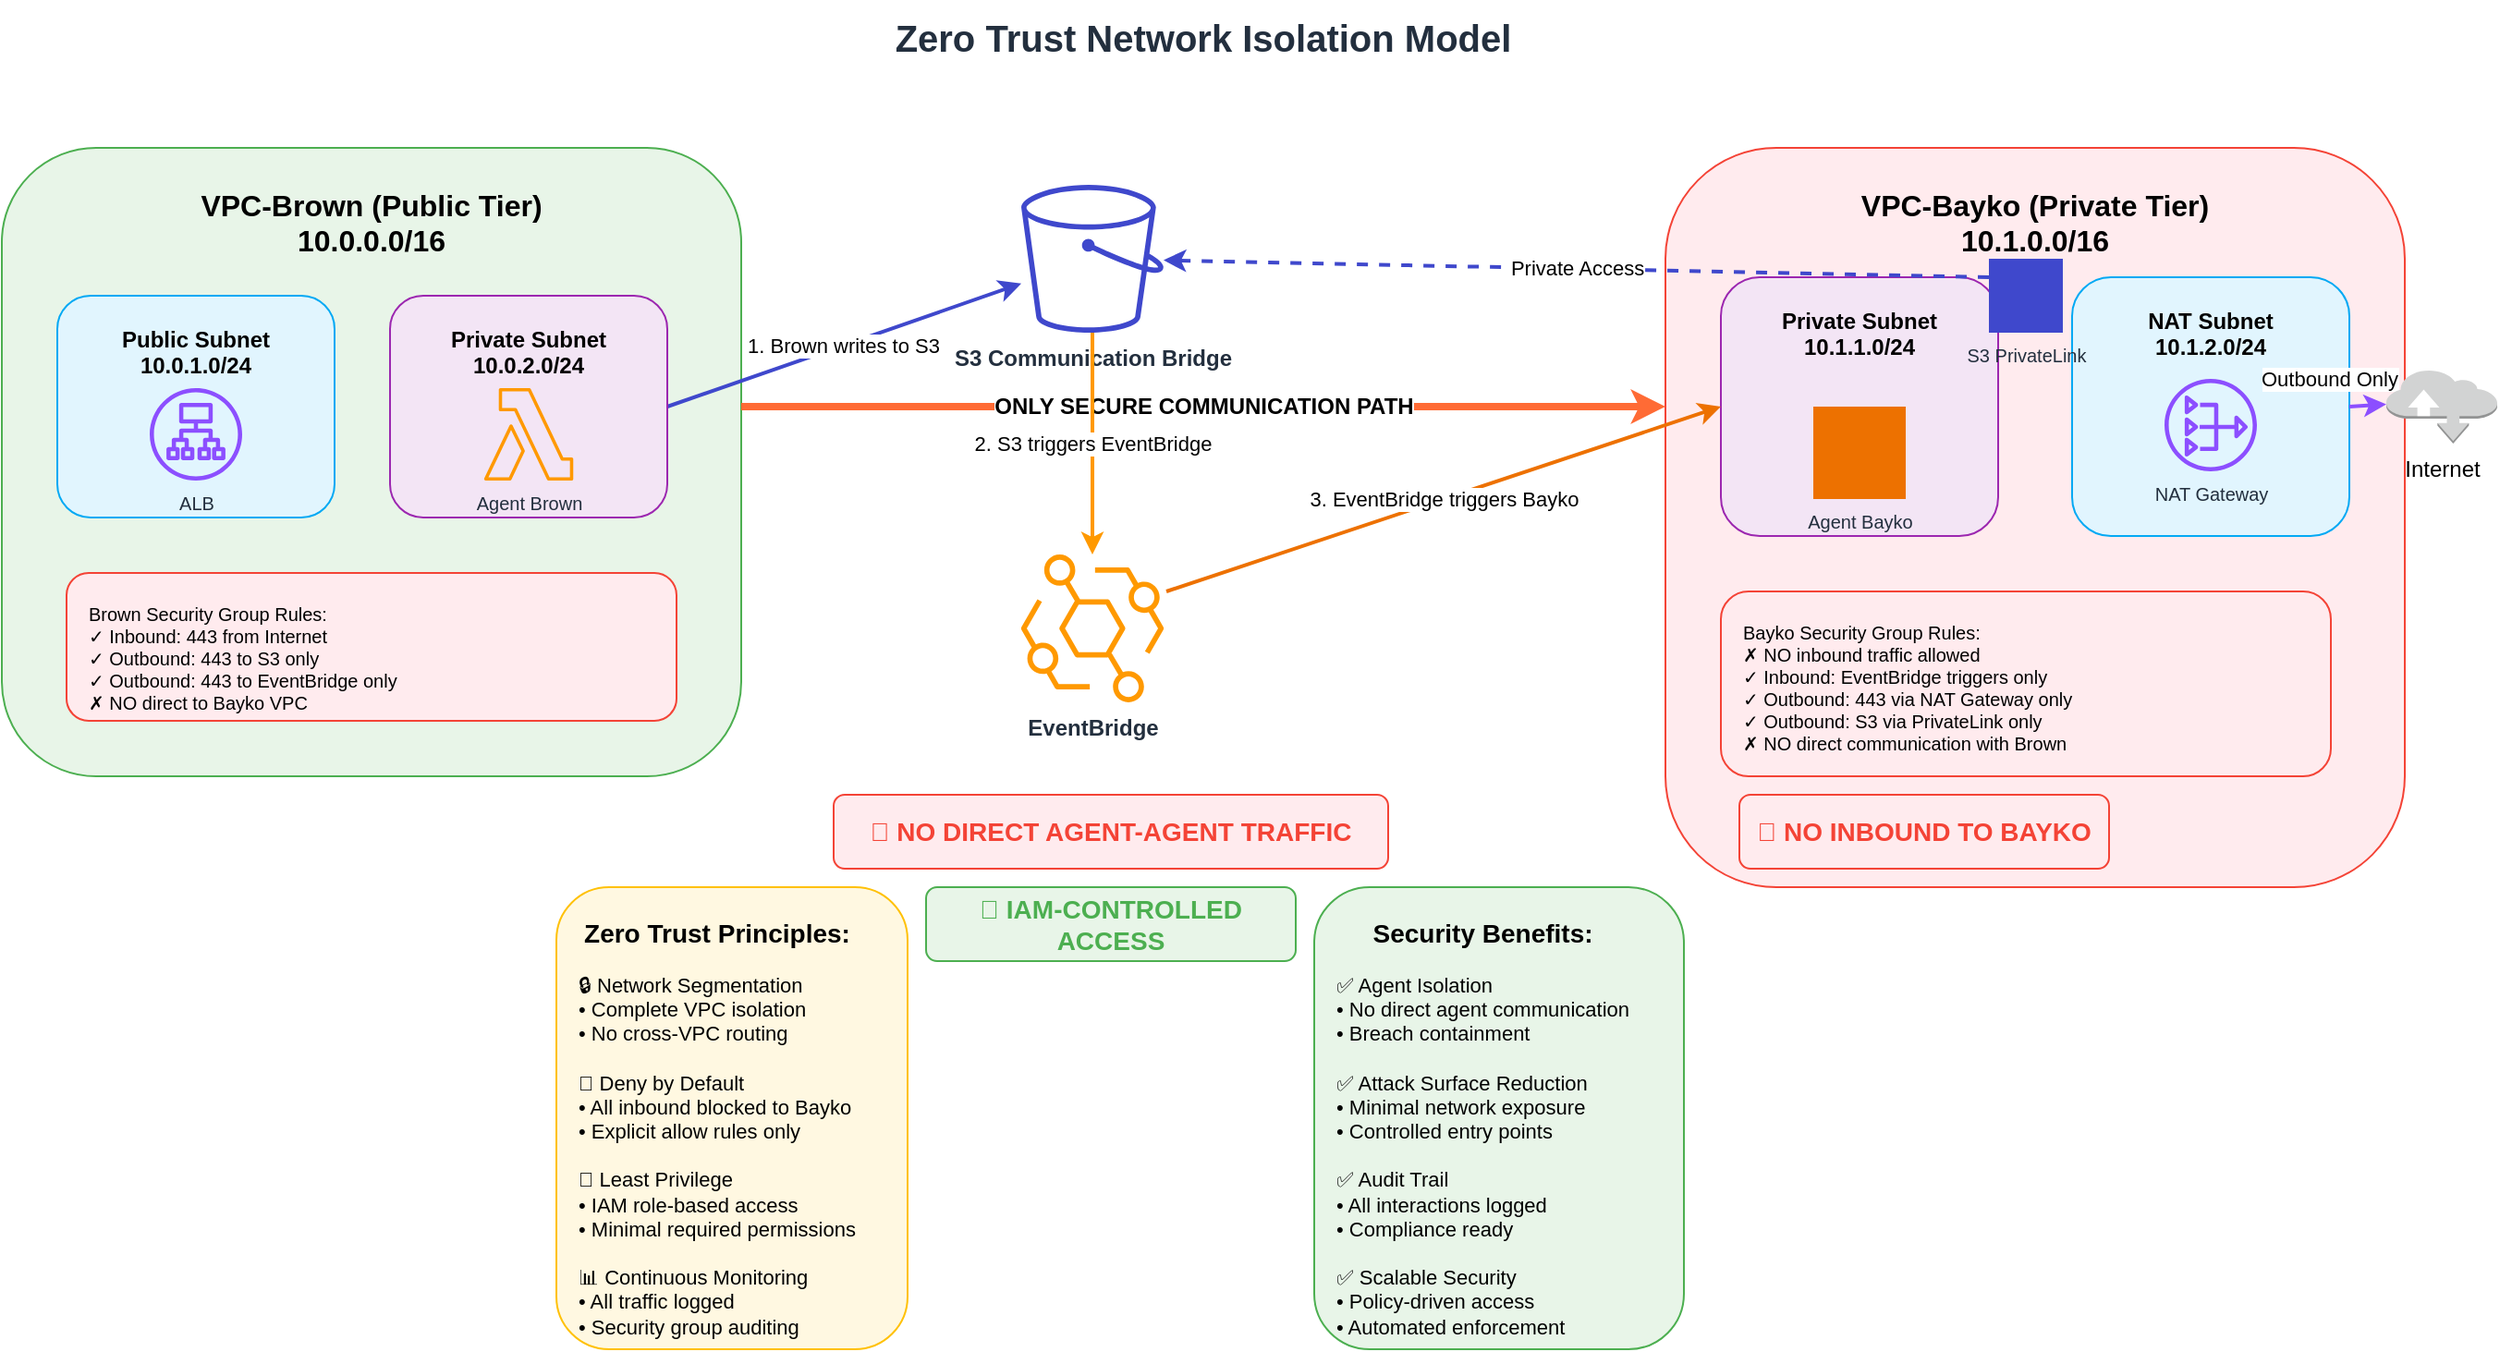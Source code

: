 <mxfile version="28.0.6">
  <diagram name="Zero Trust Network Isolation" id="zero-trust">
    <mxGraphModel dx="1640" dy="1002" grid="1" gridSize="10" guides="1" tooltips="1" connect="1" arrows="1" fold="1" page="1" pageScale="1" pageWidth="1400" pageHeight="900" math="0" shadow="0">
      <root>
        <mxCell id="0" />
        <mxCell id="1" parent="0" />
        <mxCell id="title" value="Zero Trust Network Isolation Model" style="text;html=1;strokeColor=none;fillColor=none;align=center;verticalAlign=middle;whiteSpace=wrap;rounded=0;fontSize=20;fontStyle=1;fontColor=#232F3E;" parent="1" vertex="1">
          <mxGeometry x="400" y="20" width="600" height="40" as="geometry" />
        </mxCell>
        <mxCell id="vpc-brown" value="VPC-Brown (Public Tier)&#xa;10.0.0.0/16" style="rounded=1;whiteSpace=wrap;html=1;fillColor=#E8F5E8;strokeColor=#4CAF50;fontSize=16;fontStyle=1;verticalAlign=top;spacingTop=15;" parent="1" vertex="1">
          <mxGeometry x="50" y="100" width="400" height="340" as="geometry" />
        </mxCell>
        <mxCell id="brown-rules" value="Brown Security Group Rules:&#xa;✓ Inbound: 443 from Internet&#xa;✓ Outbound: 443 to S3 only&#xa;✓ Outbound: 443 to EventBridge only&#xa;✗ NO direct to Bayko VPC" style="rounded=1;whiteSpace=wrap;html=1;fillColor=#FFEBEE;strokeColor=#F44336;fontSize=10;fontStyle=0;align=left;verticalAlign=top;spacingTop=10;spacingLeft=10;" parent="1" vertex="1">
          <mxGeometry x="85" y="330" width="330" height="80" as="geometry" />
        </mxCell>
        <mxCell id="s3-bridge" value="S3 Communication Bridge" style="sketch=0;outlineConnect=0;fontColor=#232F3E;gradientColor=none;fillColor=#3F48CC;strokeColor=none;dashed=0;verticalLabelPosition=bottom;verticalAlign=top;align=center;html=1;fontSize=12;fontStyle=1;aspect=fixed;pointerEvents=1;shape=mxgraph.aws4.s3;" parent="1" vertex="1">
          <mxGeometry x="600" y="120" width="80" height="80" as="geometry" />
        </mxCell>
        <mxCell id="eventbridge" value="EventBridge" style="sketch=0;outlineConnect=0;fontColor=#232F3E;gradientColor=none;fillColor=#FF9900;strokeColor=none;dashed=0;verticalLabelPosition=bottom;verticalAlign=top;align=center;html=1;fontSize=12;fontStyle=1;aspect=fixed;pointerEvents=1;shape=mxgraph.aws4.eventbridge;" parent="1" vertex="1">
          <mxGeometry x="600" y="320" width="80" height="80" as="geometry" />
        </mxCell>
        <mxCell id="vpc-bayko" value="VPC-Bayko (Private Tier)&#xa;10.1.0.0/16" style="rounded=1;whiteSpace=wrap;html=1;fillColor=#FFEBEE;strokeColor=#F44336;fontSize=16;fontStyle=1;verticalAlign=top;spacingTop=15;" parent="1" vertex="1">
          <mxGeometry x="950" y="100" width="400" height="400" as="geometry" />
        </mxCell>
        <mxCell id="private-subnet-bayko" value="Private Subnet&#xa;10.1.1.0/24" style="rounded=1;whiteSpace=wrap;html=1;fillColor=#F3E5F5;strokeColor=#9C27B0;fontSize=12;fontStyle=1;verticalAlign=top;spacingTop=10;" parent="1" vertex="1">
          <mxGeometry x="980" y="170" width="150" height="140" as="geometry" />
        </mxCell>
        <mxCell id="agent-bayko" value="Agent Bayko" style="sketch=0;outlineConnect=0;fontColor=#232F3E;gradientColor=none;fillColor=#ED7100;strokeColor=none;dashed=0;verticalLabelPosition=bottom;verticalAlign=top;align=center;html=1;fontSize=10;fontStyle=0;aspect=fixed;pointerEvents=1;shape=mxgraph.aws4.ecs_container;" parent="1" vertex="1">
          <mxGeometry x="1030" y="240" width="50" height="50" as="geometry" />
        </mxCell>
        <mxCell id="nat-subnet" value="NAT Subnet&#xa;10.1.2.0/24" style="rounded=1;whiteSpace=wrap;html=1;fillColor=#E1F5FE;strokeColor=#03A9F4;fontSize=12;fontStyle=1;verticalAlign=top;spacingTop=10;" parent="1" vertex="1">
          <mxGeometry x="1170" y="170" width="150" height="140" as="geometry" />
        </mxCell>
        <mxCell id="nat-gateway" value="NAT Gateway" style="sketch=0;outlineConnect=0;fontColor=#232F3E;gradientColor=none;fillColor=#8C4FFF;strokeColor=none;dashed=0;verticalLabelPosition=bottom;verticalAlign=top;align=center;html=1;fontSize=10;fontStyle=0;aspect=fixed;pointerEvents=1;shape=mxgraph.aws4.nat_gateway;" parent="1" vertex="1">
          <mxGeometry x="1220" y="225" width="50" height="50" as="geometry" />
        </mxCell>
        <mxCell id="bayko-rules" value="Bayko Security Group Rules:&#xa;✗ NO inbound traffic allowed&#xa;✓ Inbound: EventBridge triggers only&#xa;✓ Outbound: 443 via NAT Gateway only&#xa;✓ Outbound: S3 via PrivateLink only&#xa;✗ NO direct communication with Brown" style="rounded=1;whiteSpace=wrap;html=1;fillColor=#FFEBEE;strokeColor=#F44336;fontSize=10;fontStyle=0;align=left;verticalAlign=top;spacingTop=10;spacingLeft=10;" parent="1" vertex="1">
          <mxGeometry x="980" y="340" width="330" height="100" as="geometry" />
        </mxCell>
        <mxCell id="zero-trust-label-1" value="🚫 NO INBOUND TO BAYKO" style="text;html=1;strokeColor=#F44336;fillColor=#FFEBEE;align=center;verticalAlign=middle;whiteSpace=wrap;rounded=1;fontSize=14;fontStyle=1;fontColor=#F44336;" parent="1" vertex="1">
          <mxGeometry x="990" y="450" width="200" height="40" as="geometry" />
        </mxCell>
        <mxCell id="zero-trust-label-2" value="🚫 NO DIRECT AGENT-AGENT TRAFFIC" style="text;html=1;strokeColor=#F44336;fillColor=#FFEBEE;align=center;verticalAlign=middle;whiteSpace=wrap;rounded=1;fontSize=14;fontStyle=1;fontColor=#F44336;" parent="1" vertex="1">
          <mxGeometry x="500" y="450" width="300" height="40" as="geometry" />
        </mxCell>
        <mxCell id="zero-trust-label-3" value="🔐 IAM-CONTROLLED ACCESS" style="text;html=1;strokeColor=#4CAF50;fillColor=#E8F5E8;align=center;verticalAlign=middle;whiteSpace=wrap;rounded=1;fontSize=14;fontStyle=1;fontColor=#4CAF50;" parent="1" vertex="1">
          <mxGeometry x="550" y="500" width="200" height="40" as="geometry" />
        </mxCell>
        <mxCell id="flow-arrow" value="ONLY SECURE COMMUNICATION PATH" style="endArrow=classic;html=1;rounded=0;strokeColor=#FF6B35;strokeWidth=4;labelBackgroundColor=#ffffff;fontSize=12;fontStyle=1;" parent="1" edge="1">
          <mxGeometry width="50" height="50" relative="1" as="geometry">
            <mxPoint x="450" y="240" as="sourcePoint" />
            <mxPoint x="950" y="240" as="targetPoint" />
          </mxGeometry>
        </mxCell>
        <mxCell id="step1" value="1. Brown writes to S3" style="endArrow=classic;html=1;rounded=0;strokeColor=#3F48CC;strokeWidth=2;labelBackgroundColor=#ffffff;exitX=1;exitY=0.5;exitDx=0;exitDy=0;" parent="1" edge="1" target="s3-bridge" source="private-subnet-brown">
          <mxGeometry x="-0.004" width="50" height="50" relative="1" as="geometry">
            <mxPoint x="360" y="200" as="sourcePoint" />
            <mxPoint x="600" y="220" as="targetPoint" />
            <mxPoint as="offset" />
          </mxGeometry>
        </mxCell>
        <mxCell id="step2" value="2. S3 triggers EventBridge" style="endArrow=classic;html=1;rounded=0;strokeColor=#FF9900;strokeWidth=2;labelBackgroundColor=#ffffff;" parent="1" edge="1" target="eventbridge" source="s3-bridge">
          <mxGeometry width="50" height="50" relative="1" as="geometry">
            <mxPoint x="640" y="280" as="sourcePoint" />
            <mxPoint x="640" y="320" as="targetPoint" />
          </mxGeometry>
        </mxCell>
        <mxCell id="step3" value="3. EventBridge triggers Bayko" style="endArrow=classic;html=1;rounded=0;strokeColor=#ED7100;strokeWidth=2;labelBackgroundColor=#ffffff;entryX=0;entryY=0.5;entryDx=0;entryDy=0;" parent="1" edge="1" target="private-subnet-bayko">
          <mxGeometry width="50" height="50" relative="1" as="geometry">
            <mxPoint x="680" y="340" as="sourcePoint" />
            <mxPoint x="980" y="200" as="targetPoint" />
          </mxGeometry>
        </mxCell>
        <mxCell id="nat-outbound" value="Outbound Only" style="endArrow=classic;html=1;rounded=0;strokeColor=#8C4FFF;strokeWidth=2;labelBackgroundColor=#ffffff;exitX=1;exitY=0.5;exitDx=0;exitDy=0;entryX=0;entryY=0.47;entryDx=0;entryDy=0;entryPerimeter=0;" parent="1" edge="1" target="internet" source="nat-subnet">
          <mxGeometry x="-1" y="18" width="50" height="50" relative="1" as="geometry">
            <mxPoint x="1260" y="195" as="sourcePoint" />
            <mxPoint x="1320" y="195" as="targetPoint" />
            <mxPoint x="-10" y="3" as="offset" />
          </mxGeometry>
        </mxCell>
        <mxCell id="internet" value="Internet" style="outlineConnect=0;dashed=0;verticalLabelPosition=bottom;verticalAlign=top;align=center;html=1;shape=mxgraph.aws3.internet;fillColor=#D2D3D3;gradientColor=none;" parent="1" vertex="1">
          <mxGeometry x="1340" y="220" width="60" height="40" as="geometry" />
        </mxCell>
        <mxCell id="principles" value="&lt;div style=&quot;text-align: center;&quot;&gt;&lt;b style=&quot;font-size: 14px; background-color: transparent; color: light-dark(rgb(0, 0, 0), rgb(255, 255, 255));&quot;&gt;Zero Trust Principles:&lt;/b&gt;&lt;/div&gt;&lt;div style=&quot;text-align: center;&quot;&gt;&lt;br&gt;&lt;/div&gt;🔒 Network Segmentation&lt;br&gt;   • Complete VPC isolation&lt;br&gt;   • No cross-VPC routing&lt;br&gt;&lt;br&gt;🚫 Deny by Default&lt;br&gt;   • All inbound blocked to Bayko&lt;br&gt;   • Explicit allow rules only&lt;br&gt;&lt;br&gt;🔐 Least Privilege&lt;br&gt;   • IAM role-based access&lt;br&gt;   • Minimal required permissions&lt;br&gt;&lt;br&gt;📊 Continuous Monitoring&lt;br&gt;   • All traffic logged&lt;br&gt;   • Security group auditing" style="rounded=1;whiteSpace=wrap;html=1;fillColor=#FFF8E1;strokeColor=#FFC107;fontSize=11;fontStyle=0;align=left;verticalAlign=top;spacingTop=10;spacingLeft=10;" parent="1" vertex="1">
          <mxGeometry x="350" y="500" width="190" height="250" as="geometry" />
        </mxCell>
        <mxCell id="benefits" value="&lt;div style=&quot;text-align: center;&quot;&gt;&lt;b style=&quot;background-color: transparent; color: light-dark(rgb(0, 0, 0), rgb(255, 255, 255));&quot;&gt;&lt;font style=&quot;font-size: 14px;&quot;&gt;Security Benefits:&lt;/font&gt;&lt;/b&gt;&lt;/div&gt;&lt;div style=&quot;text-align: center;&quot;&gt;&lt;br&gt;&lt;/div&gt;✅ Agent Isolation&lt;br&gt;   • No direct agent communication&lt;br&gt;   • Breach containment&lt;br&gt;&lt;br&gt;✅ Attack Surface Reduction&lt;br&gt;   • Minimal network exposure&lt;br&gt;   • Controlled entry points&lt;br&gt;&lt;br&gt;✅ Audit Trail&lt;br&gt;   • All interactions logged&lt;br&gt;   • Compliance ready&lt;br&gt;&lt;br&gt;✅ Scalable Security&lt;br&gt;   • Policy-driven access&lt;br&gt;   • Automated enforcement" style="rounded=1;whiteSpace=wrap;html=1;fillColor=#E8F5E8;strokeColor=#4CAF50;fontSize=11;fontStyle=0;align=left;verticalAlign=top;spacingTop=10;spacingLeft=10;" parent="1" vertex="1">
          <mxGeometry x="760" y="500" width="200" height="250" as="geometry" />
        </mxCell>
        <mxCell id="J92zrxjmoEokMA-SK9u0-2" value="" style="group" vertex="1" connectable="0" parent="1">
          <mxGeometry x="260" y="180" width="150" height="120" as="geometry" />
        </mxCell>
        <mxCell id="private-subnet-brown" value="Private Subnet&#xa;10.0.2.0/24" style="rounded=1;whiteSpace=wrap;html=1;fillColor=#F3E5F5;strokeColor=#9C27B0;fontSize=12;fontStyle=1;verticalAlign=top;spacingTop=10;" parent="J92zrxjmoEokMA-SK9u0-2" vertex="1">
          <mxGeometry width="150" height="120" as="geometry" />
        </mxCell>
        <mxCell id="agent-brown" value="Agent Brown" style="sketch=0;outlineConnect=0;fontColor=#232F3E;gradientColor=none;fillColor=#FF9900;strokeColor=none;dashed=0;verticalLabelPosition=bottom;verticalAlign=top;align=center;html=1;fontSize=10;fontStyle=0;aspect=fixed;pointerEvents=1;shape=mxgraph.aws4.lambda;" parent="J92zrxjmoEokMA-SK9u0-2" vertex="1">
          <mxGeometry x="50" y="50" width="50" height="50" as="geometry" />
        </mxCell>
        <mxCell id="J92zrxjmoEokMA-SK9u0-3" value="" style="group" vertex="1" connectable="0" parent="1">
          <mxGeometry x="80" y="180" width="150" height="120" as="geometry" />
        </mxCell>
        <mxCell id="public-subnet" value="Public Subnet&#xa;10.0.1.0/24" style="rounded=1;whiteSpace=wrap;html=1;fillColor=#E1F5FE;strokeColor=#03A9F4;fontSize=12;fontStyle=1;verticalAlign=top;spacingTop=10;" parent="J92zrxjmoEokMA-SK9u0-3" vertex="1">
          <mxGeometry width="150" height="120" as="geometry" />
        </mxCell>
        <mxCell id="alb" value="ALB" style="sketch=0;outlineConnect=0;fontColor=#232F3E;gradientColor=none;fillColor=#8C4FFF;strokeColor=none;dashed=0;verticalLabelPosition=bottom;verticalAlign=top;align=center;html=1;fontSize=10;fontStyle=0;aspect=fixed;pointerEvents=1;shape=mxgraph.aws4.application_load_balancer;" parent="J92zrxjmoEokMA-SK9u0-3" vertex="1">
          <mxGeometry x="50" y="50" width="50" height="50" as="geometry" />
        </mxCell>
        <mxCell id="s3-privatelink" value="S3 PrivateLink" style="sketch=0;outlineConnect=0;fontColor=#232F3E;gradientColor=none;fillColor=#3F48CC;strokeColor=none;dashed=0;verticalLabelPosition=bottom;verticalAlign=top;align=center;html=1;fontSize=10;fontStyle=0;aspect=fixed;pointerEvents=1;shape=mxgraph.aws4.vpc_endpoint;" parent="1" vertex="1">
          <mxGeometry x="1125" y="160" width="40" height="40" as="geometry" />
        </mxCell>
        <mxCell id="privatelink-connection" value="Private Access" style="endArrow=classic;html=1;rounded=0;strokeColor=#3F48CC;strokeWidth=2;dashed=1;labelBackgroundColor=#ffffff;exitX=0;exitY=0.25;exitDx=0;exitDy=0;" parent="1" edge="1" target="s3-bridge" source="s3-privatelink">
          <mxGeometry width="50" height="50" relative="1" as="geometry">
            <mxPoint x="1080" y="190" as="sourcePoint" />
            <mxPoint x="680" y="230" as="targetPoint" />
          </mxGeometry>
        </mxCell>
      </root>
    </mxGraphModel>
  </diagram>
</mxfile>

